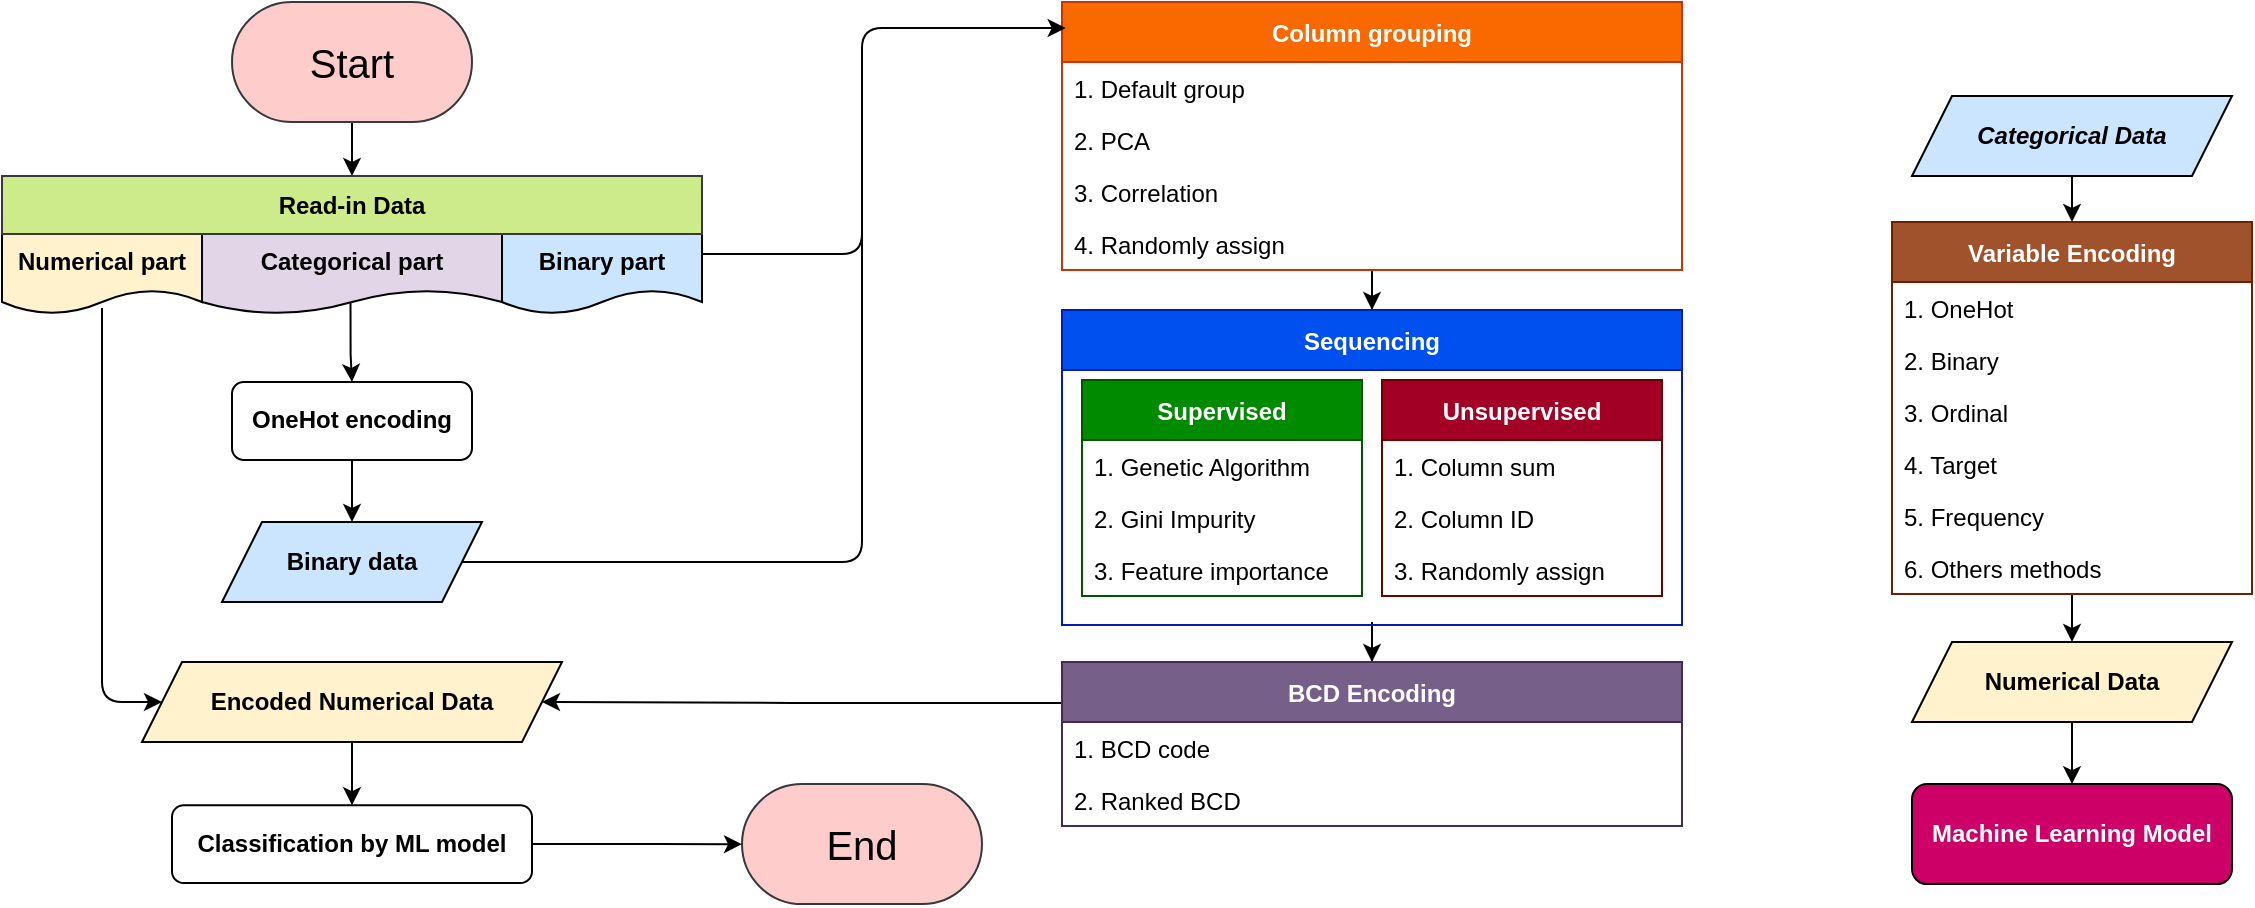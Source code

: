 <mxfile version="20.3.0" type="device"><diagram id="C5RBs43oDa-KdzZeNtuy" name="Page-1"><mxGraphModel dx="1185" dy="714" grid="1" gridSize="10" guides="1" tooltips="1" connect="1" arrows="1" fold="1" page="1" pageScale="1" pageWidth="827" pageHeight="1169" math="0" shadow="0"><root><mxCell id="WIyWlLk6GJQsqaUBKTNV-0"/><mxCell id="WIyWlLk6GJQsqaUBKTNV-1" parent="WIyWlLk6GJQsqaUBKTNV-0"/><mxCell id="LXW2Xorpcq6iWWIyBUDd-0" value="End" style="rounded=1;whiteSpace=wrap;html=1;arcSize=50;fontSize=20;fillColor=#ffcccc;strokeColor=#36393d;fontStyle=0" parent="WIyWlLk6GJQsqaUBKTNV-1" vertex="1"><mxGeometry x="540" y="481.06" width="120" height="60" as="geometry"/></mxCell><mxCell id="jtyRlh11ROB8_dPjuYXp-7" style="edgeStyle=orthogonalEdgeStyle;rounded=0;orthogonalLoop=1;jettySize=auto;html=1;entryX=0.5;entryY=0;entryDx=0;entryDy=0;" parent="WIyWlLk6GJQsqaUBKTNV-1" source="LXW2Xorpcq6iWWIyBUDd-7" target="jtyRlh11ROB8_dPjuYXp-34" edge="1"><mxGeometry relative="1" as="geometry"><mxPoint x="345" y="189" as="targetPoint"/></mxGeometry></mxCell><mxCell id="LXW2Xorpcq6iWWIyBUDd-7" value="Start" style="rounded=1;whiteSpace=wrap;html=1;arcSize=50;fontSize=20;fillColor=#ffcccc;strokeColor=#36393d;fontStyle=0" parent="WIyWlLk6GJQsqaUBKTNV-1" vertex="1"><mxGeometry x="285" y="90" width="120" height="60" as="geometry"/></mxCell><mxCell id="jtyRlh11ROB8_dPjuYXp-10" style="edgeStyle=orthogonalEdgeStyle;rounded=1;orthogonalLoop=1;jettySize=auto;html=1;exitX=1;exitY=0.5;exitDx=0;exitDy=0;strokeColor=default;endFill=0;anchorPointDirection=1;endArrow=none;" parent="WIyWlLk6GJQsqaUBKTNV-1" source="LXW2Xorpcq6iWWIyBUDd-11" edge="1"><mxGeometry relative="1" as="geometry"><mxPoint x="600" y="190" as="targetPoint"/><Array as="points"><mxPoint x="600" y="370"/></Array></mxGeometry></mxCell><mxCell id="LXW2Xorpcq6iWWIyBUDd-11" value="Binary data" style="shape=parallelogram;perimeter=parallelogramPerimeter;whiteSpace=wrap;html=1;fixedSize=1;fillColor=#cce5ff;fontStyle=1" parent="WIyWlLk6GJQsqaUBKTNV-1" vertex="1"><mxGeometry x="280" y="350" width="130" height="40" as="geometry"/></mxCell><mxCell id="Igf9s9R7HYdhKMi6ysMm-47" style="edgeStyle=orthogonalEdgeStyle;rounded=0;orthogonalLoop=1;jettySize=auto;html=1;" parent="WIyWlLk6GJQsqaUBKTNV-1" source="LXW2Xorpcq6iWWIyBUDd-28" target="Igf9s9R7HYdhKMi6ysMm-11" edge="1"><mxGeometry relative="1" as="geometry"/></mxCell><mxCell id="LXW2Xorpcq6iWWIyBUDd-28" value="Column grouping" style="swimlane;fontStyle=1;childLayout=stackLayout;horizontal=1;startSize=30;horizontalStack=0;resizeParent=1;resizeParentMax=0;resizeLast=0;collapsible=1;marginBottom=0;fillColor=#fa6800;strokeColor=#C73500;fontColor=#FFFFFF;" parent="WIyWlLk6GJQsqaUBKTNV-1" vertex="1"><mxGeometry x="700" y="90" width="310" height="134" as="geometry"><mxRectangle x="384" y="20" width="120" height="26" as="alternateBounds"/></mxGeometry></mxCell><mxCell id="LXW2Xorpcq6iWWIyBUDd-29" value="1. Default group" style="text;strokeColor=none;fillColor=none;align=left;verticalAlign=top;spacingLeft=4;spacingRight=4;overflow=hidden;rotatable=0;points=[[0,0.5],[1,0.5]];portConstraint=eastwest;" parent="LXW2Xorpcq6iWWIyBUDd-28" vertex="1"><mxGeometry y="30" width="310" height="26" as="geometry"/></mxCell><mxCell id="LXW2Xorpcq6iWWIyBUDd-40" value="2. PCA" style="text;strokeColor=none;fillColor=none;align=left;verticalAlign=top;spacingLeft=4;spacingRight=4;overflow=hidden;rotatable=0;points=[[0,0.5],[1,0.5]];portConstraint=eastwest;" parent="LXW2Xorpcq6iWWIyBUDd-28" vertex="1"><mxGeometry y="56" width="310" height="26" as="geometry"/></mxCell><mxCell id="Igf9s9R7HYdhKMi6ysMm-5" value="3. Correlation" style="text;strokeColor=none;fillColor=none;align=left;verticalAlign=top;spacingLeft=4;spacingRight=4;overflow=hidden;rotatable=0;points=[[0,0.5],[1,0.5]];portConstraint=eastwest;" parent="LXW2Xorpcq6iWWIyBUDd-28" vertex="1"><mxGeometry y="82" width="310" height="26" as="geometry"/></mxCell><mxCell id="LXW2Xorpcq6iWWIyBUDd-30" value="4. Randomly assign" style="text;strokeColor=none;fillColor=none;align=left;verticalAlign=top;spacingLeft=4;spacingRight=4;overflow=hidden;rotatable=0;points=[[0,0.5],[1,0.5]];portConstraint=eastwest;" parent="LXW2Xorpcq6iWWIyBUDd-28" vertex="1"><mxGeometry y="108" width="310" height="26" as="geometry"/></mxCell><mxCell id="jtyRlh11ROB8_dPjuYXp-22" value="" style="edgeStyle=orthogonalEdgeStyle;rounded=1;orthogonalLoop=1;jettySize=auto;html=1;" parent="WIyWlLk6GJQsqaUBKTNV-1" source="LXW2Xorpcq6iWWIyBUDd-67" target="jtyRlh11ROB8_dPjuYXp-21" edge="1"><mxGeometry relative="1" as="geometry"/></mxCell><mxCell id="LXW2Xorpcq6iWWIyBUDd-67" value="&lt;span style=&quot;text-align: left;&quot;&gt;&lt;span style=&quot;font-style: normal;&quot;&gt;Encoded&amp;nbsp;Numerical Data&lt;/span&gt;&lt;/span&gt;" style="shape=parallelogram;perimeter=parallelogramPerimeter;whiteSpace=wrap;html=1;fixedSize=1;fillColor=#fff2cc;fontStyle=3" parent="WIyWlLk6GJQsqaUBKTNV-1" vertex="1"><mxGeometry x="240" y="420" width="210" height="40" as="geometry"/></mxCell><mxCell id="Igf9s9R7HYdhKMi6ysMm-43" style="edgeStyle=orthogonalEdgeStyle;rounded=0;orthogonalLoop=1;jettySize=auto;html=1;" parent="WIyWlLk6GJQsqaUBKTNV-1" source="Igf9s9R7HYdhKMi6ysMm-11" target="Igf9s9R7HYdhKMi6ysMm-39" edge="1"><mxGeometry relative="1" as="geometry"/></mxCell><mxCell id="Igf9s9R7HYdhKMi6ysMm-11" value="Sequencing" style="swimlane;startSize=30;fontStyle=1;fillColor=#0050ef;strokeColor=#001DBC;fontColor=#ffffff;" parent="WIyWlLk6GJQsqaUBKTNV-1" vertex="1"><mxGeometry x="700" y="244" width="310" height="157.5" as="geometry"/></mxCell><mxCell id="Igf9s9R7HYdhKMi6ysMm-21" value="Supervised" style="swimlane;fontStyle=1;childLayout=stackLayout;horizontal=1;startSize=30;horizontalStack=0;resizeParent=1;resizeParentMax=0;resizeLast=0;collapsible=1;marginBottom=0;fillColor=#008a00;strokeColor=#005700;fontColor=#ffffff;" parent="Igf9s9R7HYdhKMi6ysMm-11" vertex="1"><mxGeometry x="10" y="35" width="140" height="108" as="geometry"><mxRectangle x="610" y="225" width="120" height="26" as="alternateBounds"/></mxGeometry></mxCell><mxCell id="Igf9s9R7HYdhKMi6ysMm-22" value="1. Genetic Algorithm" style="text;strokeColor=none;fillColor=none;align=left;verticalAlign=top;spacingLeft=4;spacingRight=4;overflow=hidden;rotatable=0;points=[[0,0.5],[1,0.5]];portConstraint=eastwest;" parent="Igf9s9R7HYdhKMi6ysMm-21" vertex="1"><mxGeometry y="30" width="140" height="26" as="geometry"/></mxCell><mxCell id="Igf9s9R7HYdhKMi6ysMm-23" value="2. Gini Impurity" style="text;strokeColor=none;fillColor=none;align=left;verticalAlign=top;spacingLeft=4;spacingRight=4;overflow=hidden;rotatable=0;points=[[0,0.5],[1,0.5]];portConstraint=eastwest;" parent="Igf9s9R7HYdhKMi6ysMm-21" vertex="1"><mxGeometry y="56" width="140" height="26" as="geometry"/></mxCell><mxCell id="ZHnuX_E7N0LM38JET7Q7-0" value="3. Feature importance" style="text;strokeColor=none;fillColor=none;align=left;verticalAlign=top;spacingLeft=4;spacingRight=4;overflow=hidden;rotatable=0;points=[[0,0.5],[1,0.5]];portConstraint=eastwest;" parent="Igf9s9R7HYdhKMi6ysMm-21" vertex="1"><mxGeometry y="82" width="140" height="26" as="geometry"/></mxCell><mxCell id="Igf9s9R7HYdhKMi6ysMm-25" value="Unsupervised" style="swimlane;fontStyle=1;childLayout=stackLayout;horizontal=1;startSize=30;horizontalStack=0;resizeParent=1;resizeParentMax=0;resizeLast=0;collapsible=1;marginBottom=0;fillColor=#a20025;strokeColor=#6F0000;fontColor=#ffffff;" parent="Igf9s9R7HYdhKMi6ysMm-11" vertex="1"><mxGeometry x="160" y="35" width="140" height="108" as="geometry"><mxRectangle x="610" y="225" width="120" height="26" as="alternateBounds"/></mxGeometry></mxCell><mxCell id="Igf9s9R7HYdhKMi6ysMm-26" value="1. Column sum" style="text;strokeColor=none;fillColor=none;align=left;verticalAlign=top;spacingLeft=4;spacingRight=4;overflow=hidden;rotatable=0;points=[[0,0.5],[1,0.5]];portConstraint=eastwest;" parent="Igf9s9R7HYdhKMi6ysMm-25" vertex="1"><mxGeometry y="30" width="140" height="26" as="geometry"/></mxCell><mxCell id="Igf9s9R7HYdhKMi6ysMm-27" value="2. Column ID" style="text;strokeColor=none;fillColor=none;align=left;verticalAlign=top;spacingLeft=4;spacingRight=4;overflow=hidden;rotatable=0;points=[[0,0.5],[1,0.5]];portConstraint=eastwest;" parent="Igf9s9R7HYdhKMi6ysMm-25" vertex="1"><mxGeometry y="56" width="140" height="26" as="geometry"/></mxCell><mxCell id="Igf9s9R7HYdhKMi6ysMm-28" value="3. Randomly assign" style="text;strokeColor=none;fillColor=none;align=left;verticalAlign=top;spacingLeft=4;spacingRight=4;overflow=hidden;rotatable=0;points=[[0,0.5],[1,0.5]];portConstraint=eastwest;" parent="Igf9s9R7HYdhKMi6ysMm-25" vertex="1"><mxGeometry y="82" width="140" height="26" as="geometry"/></mxCell><mxCell id="jtyRlh11ROB8_dPjuYXp-35" style="edgeStyle=orthogonalEdgeStyle;rounded=1;orthogonalLoop=1;jettySize=auto;html=1;exitX=0;exitY=0.25;exitDx=0;exitDy=0;strokeColor=default;endArrow=classic;endFill=1;entryX=1;entryY=0.5;entryDx=0;entryDy=0;" parent="WIyWlLk6GJQsqaUBKTNV-1" source="Igf9s9R7HYdhKMi6ysMm-39" target="LXW2Xorpcq6iWWIyBUDd-67" edge="1"><mxGeometry relative="1" as="geometry"><mxPoint x="460" y="490" as="targetPoint"/><Array as="points"/></mxGeometry></mxCell><mxCell id="Igf9s9R7HYdhKMi6ysMm-39" value="BCD Encoding" style="swimlane;fontStyle=1;childLayout=stackLayout;horizontal=1;startSize=30;horizontalStack=0;resizeParent=1;resizeParentMax=0;resizeLast=0;collapsible=1;marginBottom=0;fillColor=#76608a;strokeColor=#432D57;fontColor=#ffffff;" parent="WIyWlLk6GJQsqaUBKTNV-1" vertex="1"><mxGeometry x="700" y="420" width="310" height="82" as="geometry"><mxRectangle x="610" y="225" width="120" height="26" as="alternateBounds"/></mxGeometry></mxCell><mxCell id="Igf9s9R7HYdhKMi6ysMm-40" value="1. BCD code" style="text;strokeColor=none;fillColor=none;align=left;verticalAlign=top;spacingLeft=4;spacingRight=4;overflow=hidden;rotatable=0;points=[[0,0.5],[1,0.5]];portConstraint=eastwest;" parent="Igf9s9R7HYdhKMi6ysMm-39" vertex="1"><mxGeometry y="30" width="310" height="26" as="geometry"/></mxCell><mxCell id="Igf9s9R7HYdhKMi6ysMm-41" value="2. Ranked BCD" style="text;strokeColor=none;fillColor=none;align=left;verticalAlign=top;spacingLeft=4;spacingRight=4;overflow=hidden;rotatable=0;points=[[0,0.5],[1,0.5]];portConstraint=eastwest;" parent="Igf9s9R7HYdhKMi6ysMm-39" vertex="1"><mxGeometry y="56" width="310" height="26" as="geometry"/></mxCell><mxCell id="ZHnuX_E7N0LM38JET7Q7-17" value="" style="edgeStyle=orthogonalEdgeStyle;rounded=0;orthogonalLoop=1;jettySize=auto;html=1;" parent="WIyWlLk6GJQsqaUBKTNV-1" source="ZHnuX_E7N0LM38JET7Q7-2" target="ZHnuX_E7N0LM38JET7Q7-7" edge="1"><mxGeometry relative="1" as="geometry"/></mxCell><mxCell id="ZHnuX_E7N0LM38JET7Q7-2" value="Categorical Data" style="shape=parallelogram;perimeter=parallelogramPerimeter;whiteSpace=wrap;html=1;fixedSize=1;fillColor=#cce5ff;fontStyle=3" parent="WIyWlLk6GJQsqaUBKTNV-1" vertex="1"><mxGeometry x="1125" y="137" width="160" height="40" as="geometry"/></mxCell><mxCell id="jtyRlh11ROB8_dPjuYXp-14" style="edgeStyle=orthogonalEdgeStyle;rounded=1;orthogonalLoop=1;jettySize=auto;html=1;entryX=0;entryY=0.5;entryDx=0;entryDy=0;exitX=0.5;exitY=0.925;exitDx=0;exitDy=0;exitPerimeter=0;endArrow=classic;endFill=1;" parent="WIyWlLk6GJQsqaUBKTNV-1" source="ZHnuX_E7N0LM38JET7Q7-3" target="LXW2Xorpcq6iWWIyBUDd-67" edge="1"><mxGeometry relative="1" as="geometry"><Array as="points"><mxPoint x="220" y="440"/></Array></mxGeometry></mxCell><mxCell id="ZHnuX_E7N0LM38JET7Q7-3" value="&lt;b&gt;Numerical part&lt;/b&gt;" style="shape=document;whiteSpace=wrap;html=1;boundedLbl=1;fontFamily=Helvetica;fontSize=12;fontColor=default;align=center;strokeColor=#000000;fillColor=#fff2cc;" parent="WIyWlLk6GJQsqaUBKTNV-1" vertex="1"><mxGeometry x="170" y="206" width="100" height="40" as="geometry"/></mxCell><mxCell id="yr26iW7ESLN6CjTI4wyb-2" style="edgeStyle=orthogonalEdgeStyle;rounded=1;orthogonalLoop=1;jettySize=auto;html=1;entryX=0.006;entryY=0.097;entryDx=0;entryDy=0;entryPerimeter=0;endArrow=classic;endFill=1;exitX=1;exitY=0.25;exitDx=0;exitDy=0;" edge="1" parent="WIyWlLk6GJQsqaUBKTNV-1" source="ZHnuX_E7N0LM38JET7Q7-4" target="LXW2Xorpcq6iWWIyBUDd-28"><mxGeometry relative="1" as="geometry"><Array as="points"><mxPoint x="600" y="216"/><mxPoint x="600" y="103"/></Array></mxGeometry></mxCell><mxCell id="ZHnuX_E7N0LM38JET7Q7-4" value="&lt;b&gt;Binary part&lt;/b&gt;" style="shape=document;whiteSpace=wrap;html=1;boundedLbl=1;fontFamily=Helvetica;fontSize=12;fontColor=default;align=center;strokeColor=default;fillColor=#cce5ff;" parent="WIyWlLk6GJQsqaUBKTNV-1" vertex="1"><mxGeometry x="420" y="206" width="100" height="40" as="geometry"/></mxCell><mxCell id="jtyRlh11ROB8_dPjuYXp-1" value="" style="edgeStyle=orthogonalEdgeStyle;rounded=0;orthogonalLoop=1;jettySize=auto;html=1;" parent="WIyWlLk6GJQsqaUBKTNV-1" source="ZHnuX_E7N0LM38JET7Q7-6" target="LXW2Xorpcq6iWWIyBUDd-11" edge="1"><mxGeometry relative="1" as="geometry"/></mxCell><mxCell id="ZHnuX_E7N0LM38JET7Q7-6" value="OneHot encoding" style="rounded=1;whiteSpace=wrap;html=1;fontSize=12;glass=0;strokeWidth=1;shadow=0;fontStyle=1" parent="WIyWlLk6GJQsqaUBKTNV-1" vertex="1"><mxGeometry x="285" y="280" width="120" height="38.94" as="geometry"/></mxCell><mxCell id="ZHnuX_E7N0LM38JET7Q7-18" value="" style="edgeStyle=orthogonalEdgeStyle;rounded=0;orthogonalLoop=1;jettySize=auto;html=1;" parent="WIyWlLk6GJQsqaUBKTNV-1" source="ZHnuX_E7N0LM38JET7Q7-7" target="ZHnuX_E7N0LM38JET7Q7-15" edge="1"><mxGeometry relative="1" as="geometry"/></mxCell><mxCell id="ZHnuX_E7N0LM38JET7Q7-7" value="Variable Encoding" style="swimlane;fontStyle=1;childLayout=stackLayout;horizontal=1;startSize=30;horizontalStack=0;resizeParent=1;resizeParentMax=0;resizeLast=0;collapsible=1;marginBottom=0;fillColor=#a0522d;strokeColor=#6D1F00;fontColor=#ffffff;" parent="WIyWlLk6GJQsqaUBKTNV-1" vertex="1"><mxGeometry x="1115" y="200" width="180" height="186" as="geometry"><mxRectangle x="610" y="225" width="120" height="26" as="alternateBounds"/></mxGeometry></mxCell><mxCell id="ZHnuX_E7N0LM38JET7Q7-8" value="1. OneHot " style="text;strokeColor=none;fillColor=none;align=left;verticalAlign=top;spacingLeft=4;spacingRight=4;overflow=hidden;rotatable=0;points=[[0,0.5],[1,0.5]];portConstraint=eastwest;" parent="ZHnuX_E7N0LM38JET7Q7-7" vertex="1"><mxGeometry y="30" width="180" height="26" as="geometry"/></mxCell><mxCell id="ZHnuX_E7N0LM38JET7Q7-9" value="2. Binary" style="text;strokeColor=none;fillColor=none;align=left;verticalAlign=top;spacingLeft=4;spacingRight=4;overflow=hidden;rotatable=0;points=[[0,0.5],[1,0.5]];portConstraint=eastwest;" parent="ZHnuX_E7N0LM38JET7Q7-7" vertex="1"><mxGeometry y="56" width="180" height="26" as="geometry"/></mxCell><mxCell id="ZHnuX_E7N0LM38JET7Q7-10" value="3. Ordinal" style="text;strokeColor=none;fillColor=none;align=left;verticalAlign=top;spacingLeft=4;spacingRight=4;overflow=hidden;rotatable=0;points=[[0,0.5],[1,0.5]];portConstraint=eastwest;" parent="ZHnuX_E7N0LM38JET7Q7-7" vertex="1"><mxGeometry y="82" width="180" height="26" as="geometry"/></mxCell><mxCell id="ZHnuX_E7N0LM38JET7Q7-11" value="4. Target" style="text;strokeColor=none;fillColor=none;align=left;verticalAlign=top;spacingLeft=4;spacingRight=4;overflow=hidden;rotatable=0;points=[[0,0.5],[1,0.5]];portConstraint=eastwest;" parent="ZHnuX_E7N0LM38JET7Q7-7" vertex="1"><mxGeometry y="108" width="180" height="26" as="geometry"/></mxCell><mxCell id="ZHnuX_E7N0LM38JET7Q7-14" value="5. Frequency" style="text;strokeColor=none;fillColor=none;align=left;verticalAlign=top;spacingLeft=4;spacingRight=4;overflow=hidden;rotatable=0;points=[[0,0.5],[1,0.5]];portConstraint=eastwest;" parent="ZHnuX_E7N0LM38JET7Q7-7" vertex="1"><mxGeometry y="134" width="180" height="26" as="geometry"/></mxCell><mxCell id="ZHnuX_E7N0LM38JET7Q7-20" value="6. Others methods" style="text;strokeColor=none;fillColor=none;align=left;verticalAlign=top;spacingLeft=4;spacingRight=4;overflow=hidden;rotatable=0;points=[[0,0.5],[1,0.5]];portConstraint=eastwest;" parent="ZHnuX_E7N0LM38JET7Q7-7" vertex="1"><mxGeometry y="160" width="180" height="26" as="geometry"/></mxCell><mxCell id="ZHnuX_E7N0LM38JET7Q7-12" value="Machine Learning Model" style="rounded=1;whiteSpace=wrap;html=1;fontSize=12;glass=0;strokeWidth=1;shadow=0;fontStyle=1;fillColor=#CC0066;fontColor=#FFFFFF;" parent="WIyWlLk6GJQsqaUBKTNV-1" vertex="1"><mxGeometry x="1125" y="481.06" width="160" height="50" as="geometry"/></mxCell><mxCell id="ZHnuX_E7N0LM38JET7Q7-19" value="" style="edgeStyle=orthogonalEdgeStyle;rounded=0;orthogonalLoop=1;jettySize=auto;html=1;fontColor=#FFFFFF;" parent="WIyWlLk6GJQsqaUBKTNV-1" source="ZHnuX_E7N0LM38JET7Q7-15" target="ZHnuX_E7N0LM38JET7Q7-12" edge="1"><mxGeometry relative="1" as="geometry"/></mxCell><mxCell id="ZHnuX_E7N0LM38JET7Q7-15" value="&lt;span style=&quot;font-style: normal; text-align: left;&quot;&gt;Numerical Data&lt;/span&gt;" style="shape=parallelogram;perimeter=parallelogramPerimeter;whiteSpace=wrap;html=1;fixedSize=1;fillColor=#fff2cc;fontStyle=3" parent="WIyWlLk6GJQsqaUBKTNV-1" vertex="1"><mxGeometry x="1125" y="410" width="160" height="40" as="geometry"/></mxCell><mxCell id="jtyRlh11ROB8_dPjuYXp-2" value="" style="edgeStyle=orthogonalEdgeStyle;rounded=0;orthogonalLoop=1;jettySize=auto;html=1;exitX=0.495;exitY=0.854;exitDx=0;exitDy=0;exitPerimeter=0;" parent="WIyWlLk6GJQsqaUBKTNV-1" source="jtyRlh11ROB8_dPjuYXp-0" target="ZHnuX_E7N0LM38JET7Q7-6" edge="1"><mxGeometry relative="1" as="geometry"/></mxCell><mxCell id="jtyRlh11ROB8_dPjuYXp-0" value="&lt;b&gt;Categorical part&lt;/b&gt;" style="shape=document;whiteSpace=wrap;html=1;boundedLbl=1;fontFamily=Helvetica;fontSize=12;fontColor=default;align=center;strokeColor=#000000;fillColor=#e1d5e7;" parent="WIyWlLk6GJQsqaUBKTNV-1" vertex="1"><mxGeometry x="270" y="206" width="150" height="40" as="geometry"/></mxCell><mxCell id="jtyRlh11ROB8_dPjuYXp-36" value="" style="edgeStyle=orthogonalEdgeStyle;rounded=1;orthogonalLoop=1;jettySize=auto;html=1;strokeColor=default;endArrow=classic;endFill=1;" parent="WIyWlLk6GJQsqaUBKTNV-1" source="jtyRlh11ROB8_dPjuYXp-21" target="LXW2Xorpcq6iWWIyBUDd-0" edge="1"><mxGeometry relative="1" as="geometry"/></mxCell><mxCell id="jtyRlh11ROB8_dPjuYXp-21" value="Classification by ML model" style="rounded=1;whiteSpace=wrap;html=1;fontSize=12;glass=0;strokeWidth=1;shadow=0;fontStyle=1" parent="WIyWlLk6GJQsqaUBKTNV-1" vertex="1"><mxGeometry x="255" y="491.59" width="180" height="38.94" as="geometry"/></mxCell><mxCell id="jtyRlh11ROB8_dPjuYXp-34" value="Read-in Data" style="rounded=0;whiteSpace=wrap;html=1;strokeColor=#36393d;fillColor=#cdeb8b;fontStyle=1" parent="WIyWlLk6GJQsqaUBKTNV-1" vertex="1"><mxGeometry x="170" y="177" width="350" height="29" as="geometry"/></mxCell></root></mxGraphModel></diagram></mxfile>
